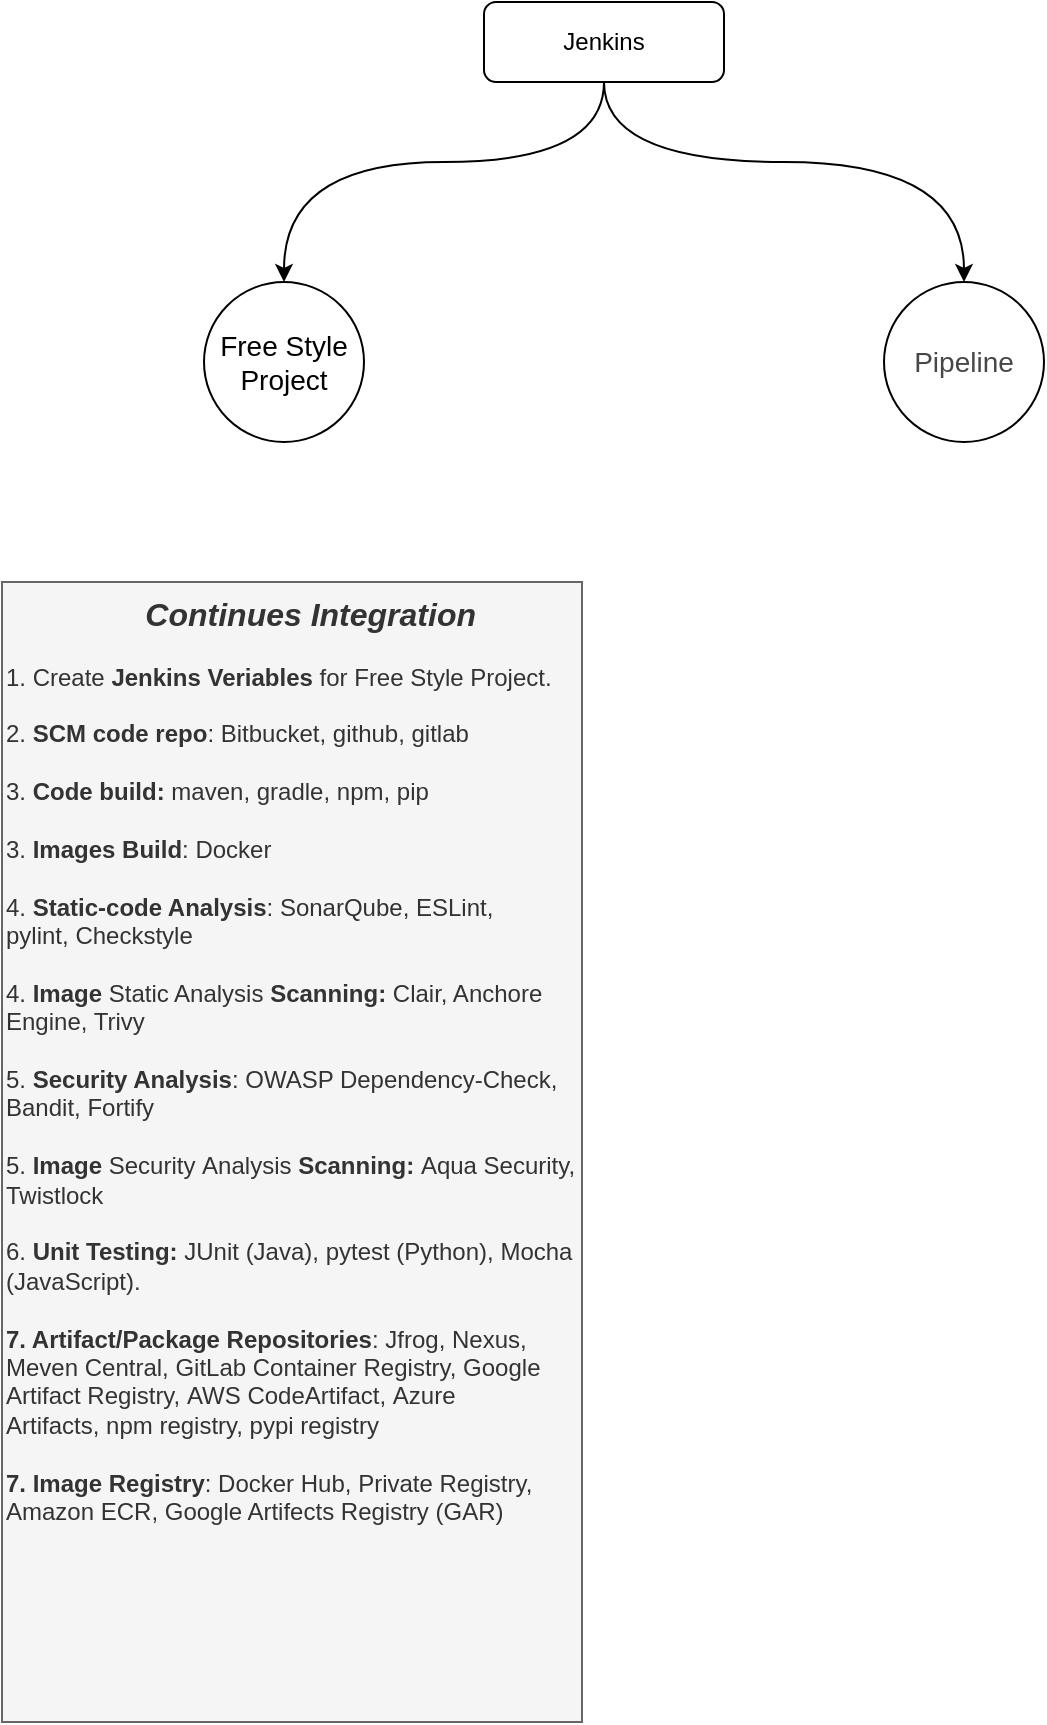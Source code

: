 <mxfile version="24.6.4" type="github">
  <diagram name="Page-1" id="38_c2U4u6f_WLB1Vc7O9">
    <mxGraphModel dx="1900" dy="530" grid="1" gridSize="10" guides="1" tooltips="1" connect="1" arrows="1" fold="1" page="1" pageScale="1" pageWidth="850" pageHeight="1100" math="0" shadow="0">
      <root>
        <mxCell id="0" />
        <mxCell id="1" parent="0" />
        <mxCell id="Su7_YSPuUU6GFlwyaD4R-5" value="" style="edgeStyle=orthogonalEdgeStyle;rounded=0;orthogonalLoop=1;jettySize=auto;html=1;curved=1;" edge="1" parent="1" source="Su7_YSPuUU6GFlwyaD4R-1" target="Su7_YSPuUU6GFlwyaD4R-4">
          <mxGeometry relative="1" as="geometry">
            <Array as="points">
              <mxPoint x="150" y="160" />
              <mxPoint x="-10" y="160" />
            </Array>
          </mxGeometry>
        </mxCell>
        <mxCell id="Su7_YSPuUU6GFlwyaD4R-7" value="" style="edgeStyle=orthogonalEdgeStyle;rounded=0;orthogonalLoop=1;jettySize=auto;html=1;curved=1;" edge="1" parent="1" source="Su7_YSPuUU6GFlwyaD4R-1" target="Su7_YSPuUU6GFlwyaD4R-6">
          <mxGeometry relative="1" as="geometry">
            <Array as="points">
              <mxPoint x="150" y="160" />
              <mxPoint x="330" y="160" />
            </Array>
          </mxGeometry>
        </mxCell>
        <mxCell id="Su7_YSPuUU6GFlwyaD4R-1" value="Jenkins" style="rounded=1;whiteSpace=wrap;html=1;" vertex="1" parent="1">
          <mxGeometry x="90" y="80" width="120" height="40" as="geometry" />
        </mxCell>
        <mxCell id="Su7_YSPuUU6GFlwyaD4R-4" value="Free Style&lt;div style=&quot;font-size: 14px;&quot;&gt;Project&lt;/div&gt;" style="ellipse;whiteSpace=wrap;html=1;rounded=1;fontSize=14;" vertex="1" parent="1">
          <mxGeometry x="-50" y="220" width="80" height="80" as="geometry" />
        </mxCell>
        <mxCell id="Su7_YSPuUU6GFlwyaD4R-6" value="&lt;span style=&quot;color: rgb(71, 71, 71); font-family: Arial, sans-serif; font-size: 14px; text-align: left; background-color: rgb(255, 255, 255);&quot;&gt;Pipeline&lt;/span&gt;" style="ellipse;whiteSpace=wrap;html=1;rounded=1;" vertex="1" parent="1">
          <mxGeometry x="290" y="220" width="80" height="80" as="geometry" />
        </mxCell>
        <mxCell id="Su7_YSPuUU6GFlwyaD4R-11" value="&lt;div style=&quot;text-align: center;&quot;&gt;&amp;nbsp; &amp;nbsp; &amp;nbsp;&lt;font style=&quot;font-size: 16px;&quot;&gt;&lt;b&gt;&lt;i&gt;Continues Integration&lt;/i&gt;&lt;/b&gt;&lt;/font&gt;&lt;/div&gt;&lt;div&gt;&lt;div style=&quot;text-align: center;&quot;&gt;&lt;br&gt;&lt;/div&gt;&lt;div&gt;1. Create &lt;b&gt;Jenkins Veriables&lt;/b&gt; for Free Style Project.&lt;/div&gt;&lt;/div&gt;&lt;div&gt;&lt;br&gt;&lt;/div&gt;2. &lt;b&gt;SCM code repo&lt;/b&gt;:&amp;nbsp;Bitbucket, github, gitlab&lt;div&gt;&lt;span style=&quot;background-color: initial;&quot;&gt;&lt;br&gt;&lt;/span&gt;&lt;/div&gt;&lt;div&gt;&lt;span style=&quot;background-color: initial;&quot;&gt;3. &lt;b&gt;Code build:&lt;/b&gt;&amp;nbsp;maven, gradle, npm, pip&lt;/span&gt;&lt;br&gt;&lt;/div&gt;&lt;div&gt;&lt;span style=&quot;background-color: initial;&quot;&gt;&lt;br&gt;&lt;/span&gt;&lt;/div&gt;&lt;div&gt;&lt;span style=&quot;background-color: initial;&quot;&gt;3.&amp;nbsp;&lt;/span&gt;&lt;span style=&quot;background-color: initial;&quot;&gt;&lt;b&gt;Images&amp;nbsp;&lt;/b&gt;&lt;/span&gt;&lt;span style=&quot;background-color: initial;&quot;&gt;&lt;b&gt;Build&lt;/b&gt;: Docker&lt;/span&gt;&lt;/div&gt;&lt;div&gt;&lt;span style=&quot;background-color: initial;&quot;&gt;&amp;nbsp;&lt;/span&gt;&lt;/div&gt;&lt;div&gt;4. &lt;b&gt;Static-code Analysis&lt;/b&gt;:&amp;nbsp;SonarQube, ESLint, pylint,&amp;nbsp;&lt;span style=&quot;background-color: initial;&quot;&gt;Checkstyle&lt;/span&gt;&lt;/div&gt;&lt;div&gt;&lt;div&gt;&lt;span style=&quot;background-color: initial;&quot;&gt;&lt;br&gt;&lt;/span&gt;&lt;/div&gt;&lt;div&gt;&lt;span style=&quot;background-color: initial;&quot;&gt;4.&amp;nbsp;&lt;/span&gt;&lt;span style=&quot;background-color: initial;&quot;&gt;&lt;b&gt;Image&amp;nbsp;&lt;/b&gt;&lt;/span&gt;&lt;span style=&quot;background-color: initial;&quot;&gt;Static Analysis&amp;nbsp;&lt;/span&gt;&lt;b style=&quot;background-color: initial;&quot;&gt;Scanning&lt;/b&gt;&lt;b style=&quot;background-color: initial;&quot;&gt;:&lt;/b&gt;&lt;span style=&quot;background-color: initial;&quot;&gt;&amp;nbsp;&lt;/span&gt;&lt;span style=&quot;background-color: initial;&quot;&gt;Clair, Anchore Engine, Trivy&lt;/span&gt;&lt;/div&gt;&lt;/div&gt;&lt;div&gt;&lt;b style=&quot;background-color: initial;&quot;&gt;&lt;br&gt;&lt;/b&gt;&lt;/div&gt;&lt;div&gt;5.&amp;nbsp;&lt;strong style=&quot;background-color: initial;&quot;&gt;Security Analysis&lt;/strong&gt;&lt;span style=&quot;background-color: initial;&quot;&gt;: OWASP Dependency-Check, Bandit, Fortify&lt;/span&gt;&lt;/div&gt;&lt;div&gt;&lt;span style=&quot;background-color: initial;&quot;&gt;&lt;br&gt;&lt;/span&gt;&lt;/div&gt;&lt;div&gt;&lt;span style=&quot;background-color: initial;&quot;&gt;5.&amp;nbsp;&lt;/span&gt;&lt;span style=&quot;background-color: initial;&quot;&gt;&lt;b&gt;Image&amp;nbsp;&lt;/b&gt;&lt;/span&gt;&lt;span style=&quot;background-color: initial;&quot;&gt;Security&lt;/span&gt;&lt;span style=&quot;background-color: initial;&quot;&gt;&amp;nbsp;Analysis&amp;nbsp;&lt;/span&gt;&lt;b style=&quot;background-color: initial;&quot;&gt;Scanning&lt;/b&gt;&lt;b style=&quot;background-color: initial;&quot;&gt;:&amp;nbsp;&lt;/b&gt;&lt;span style=&quot;background-color: initial;&quot;&gt;Aqua Security, Twistlock&lt;/span&gt;&lt;b style=&quot;background-color: initial;&quot;&gt;&amp;nbsp;&lt;/b&gt;&lt;/div&gt;&lt;div&gt;&lt;span style=&quot;background-color: initial;&quot;&gt;&lt;br&gt;&lt;/span&gt;&lt;/div&gt;&lt;div&gt;6.&amp;nbsp;&lt;b&gt;&lt;span style=&quot;background-color: initial;&quot;&gt;Unit &lt;/span&gt;&lt;span style=&quot;background-color: initial;&quot;&gt;Testing:&lt;/span&gt;&lt;/b&gt;&lt;span style=&quot;background-color: initial;&quot;&gt;&amp;nbsp;&lt;/span&gt;&lt;span style=&quot;background-color: initial;&quot;&gt;JUnit (Java), pytest (Python), Mocha (JavaScript).&lt;/span&gt;&lt;/div&gt;&lt;div&gt;&lt;span style=&quot;background-color: initial;&quot;&gt;&lt;br&gt;&lt;/span&gt;&lt;/div&gt;&lt;div&gt;&lt;span style=&quot;background-color: initial;&quot;&gt;&lt;b&gt;7. Artifact/&lt;/b&gt;&lt;/span&gt;&lt;strong style=&quot;background-color: initial;&quot;&gt;Package Repositories&lt;/strong&gt;&lt;span style=&quot;background-color: initial;&quot;&gt;:&amp;nbsp;&lt;/span&gt;&lt;span style=&quot;background-color: initial;&quot;&gt;Jfrog, Nexus, Meven Central,&amp;nbsp;&lt;/span&gt;&lt;span style=&quot;background-color: initial;&quot;&gt;&lt;span style=&quot;background-color: initial;&quot;&gt;GitLab Container Registry,&amp;nbsp;&lt;/span&gt;&lt;span style=&quot;background-color: initial;&quot;&gt;Google Artifact Registry,&amp;nbsp;&lt;/span&gt;&lt;span style=&quot;background-color: initial;&quot;&gt;AWS CodeArtifact,&amp;nbsp;&lt;/span&gt;&lt;span style=&quot;background-color: initial;&quot;&gt;Azure Artifacts,&amp;nbsp;&lt;/span&gt;&lt;/span&gt;&lt;span style=&quot;background-color: initial;&quot;&gt;&lt;span style=&quot;background-color: initial;&quot;&gt;npm registry, pypi&amp;nbsp;&lt;/span&gt;&lt;span style=&quot;background-color: initial;&quot;&gt;registry&lt;/span&gt;&lt;/span&gt;&lt;br&gt;&lt;/div&gt;&lt;div&gt;&lt;span style=&quot;background-color: initial;&quot;&gt;&lt;span style=&quot;background-color: initial;&quot;&gt;&lt;br&gt;&lt;/span&gt;&lt;/span&gt;&lt;/div&gt;&lt;div&gt;&lt;strong&gt;7. Image Registry&lt;/strong&gt;: Docker Hub, Private Registry, Amazon ECR, Google Artifects Registry (GAR)&lt;span style=&quot;background-color: initial;&quot;&gt;&lt;span style=&quot;background-color: initial;&quot;&gt;&lt;br&gt;&lt;/span&gt;&lt;/span&gt;&lt;/div&gt;&lt;div&gt;&lt;br&gt;&lt;/div&gt;" style="text;html=1;align=left;verticalAlign=top;whiteSpace=wrap;rounded=0;horizontal=1;fillColor=#f5f5f5;fontColor=#333333;strokeColor=#666666;" vertex="1" parent="1">
          <mxGeometry x="-151" y="370" width="290" height="570" as="geometry" />
        </mxCell>
      </root>
    </mxGraphModel>
  </diagram>
</mxfile>
